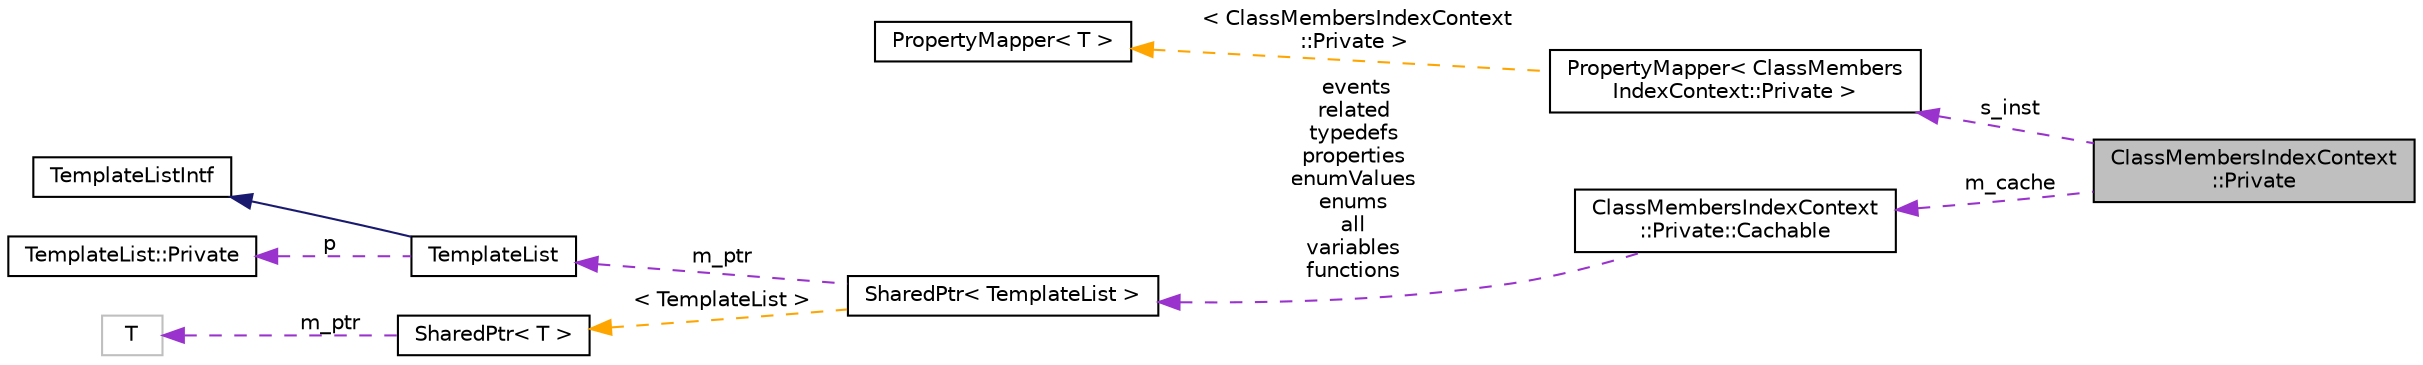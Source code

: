 digraph "ClassMembersIndexContext::Private"
{
 // INTERACTIVE_SVG=YES
  edge [fontname="Helvetica",fontsize="10",labelfontname="Helvetica",labelfontsize="10"];
  node [fontname="Helvetica",fontsize="10",shape=record];
  rankdir="LR";
  Node1 [label="ClassMembersIndexContext\l::Private",height=0.2,width=0.4,color="black", fillcolor="grey75", style="filled", fontcolor="black"];
  Node2 -> Node1 [dir="back",color="darkorchid3",fontsize="10",style="dashed",label=" s_inst" ,fontname="Helvetica"];
  Node2 [label="PropertyMapper\< ClassMembers\lIndexContext::Private \>",height=0.2,width=0.4,color="black", fillcolor="white", style="filled",URL="$d1/d80/class_property_mapper.html"];
  Node3 -> Node2 [dir="back",color="orange",fontsize="10",style="dashed",label=" \< ClassMembersIndexContext\l::Private \>" ,fontname="Helvetica"];
  Node3 [label="PropertyMapper\< T \>",height=0.2,width=0.4,color="black", fillcolor="white", style="filled",URL="$d1/d80/class_property_mapper.html",tooltip="Helper class to map a property name to a handler member function. "];
  Node4 -> Node1 [dir="back",color="darkorchid3",fontsize="10",style="dashed",label=" m_cache" ,fontname="Helvetica"];
  Node4 [label="ClassMembersIndexContext\l::Private::Cachable",height=0.2,width=0.4,color="black", fillcolor="white", style="filled",URL="$d2/d77/struct_class_members_index_context_1_1_private_1_1_cachable.html"];
  Node5 -> Node4 [dir="back",color="darkorchid3",fontsize="10",style="dashed",label=" events\nrelated\ntypedefs\nproperties\nenumValues\nenums\nall\nvariables\nfunctions" ,fontname="Helvetica"];
  Node5 [label="SharedPtr\< TemplateList \>",height=0.2,width=0.4,color="black", fillcolor="white", style="filled",URL="$df/d12/class_shared_ptr.html"];
  Node6 -> Node5 [dir="back",color="darkorchid3",fontsize="10",style="dashed",label=" m_ptr" ,fontname="Helvetica"];
  Node6 [label="TemplateList",height=0.2,width=0.4,color="black", fillcolor="white", style="filled",URL="$de/dab/class_template_list.html",tooltip="Default implementation of a context value of type list. "];
  Node7 -> Node6 [dir="back",color="midnightblue",fontsize="10",style="solid",fontname="Helvetica"];
  Node7 [label="TemplateListIntf",height=0.2,width=0.4,color="black", fillcolor="white", style="filled",URL="$d6/d88/class_template_list_intf.html",tooltip="Abstract read-only interface for a context value of type list. "];
  Node8 -> Node6 [dir="back",color="darkorchid3",fontsize="10",style="dashed",label=" p" ,fontname="Helvetica"];
  Node8 [label="TemplateList::Private",height=0.2,width=0.4,color="black", fillcolor="white", style="filled",URL="$d5/dee/class_template_list_1_1_private.html",tooltip="Private data of a template list object. "];
  Node9 -> Node5 [dir="back",color="orange",fontsize="10",style="dashed",label=" \< TemplateList \>" ,fontname="Helvetica"];
  Node9 [label="SharedPtr\< T \>",height=0.2,width=0.4,color="black", fillcolor="white", style="filled",URL="$df/d12/class_shared_ptr.html",tooltip="Reference counting smart pointer. "];
  Node10 -> Node9 [dir="back",color="darkorchid3",fontsize="10",style="dashed",label=" m_ptr" ,fontname="Helvetica"];
  Node10 [label="T",height=0.2,width=0.4,color="grey75", fillcolor="white", style="filled"];
}
